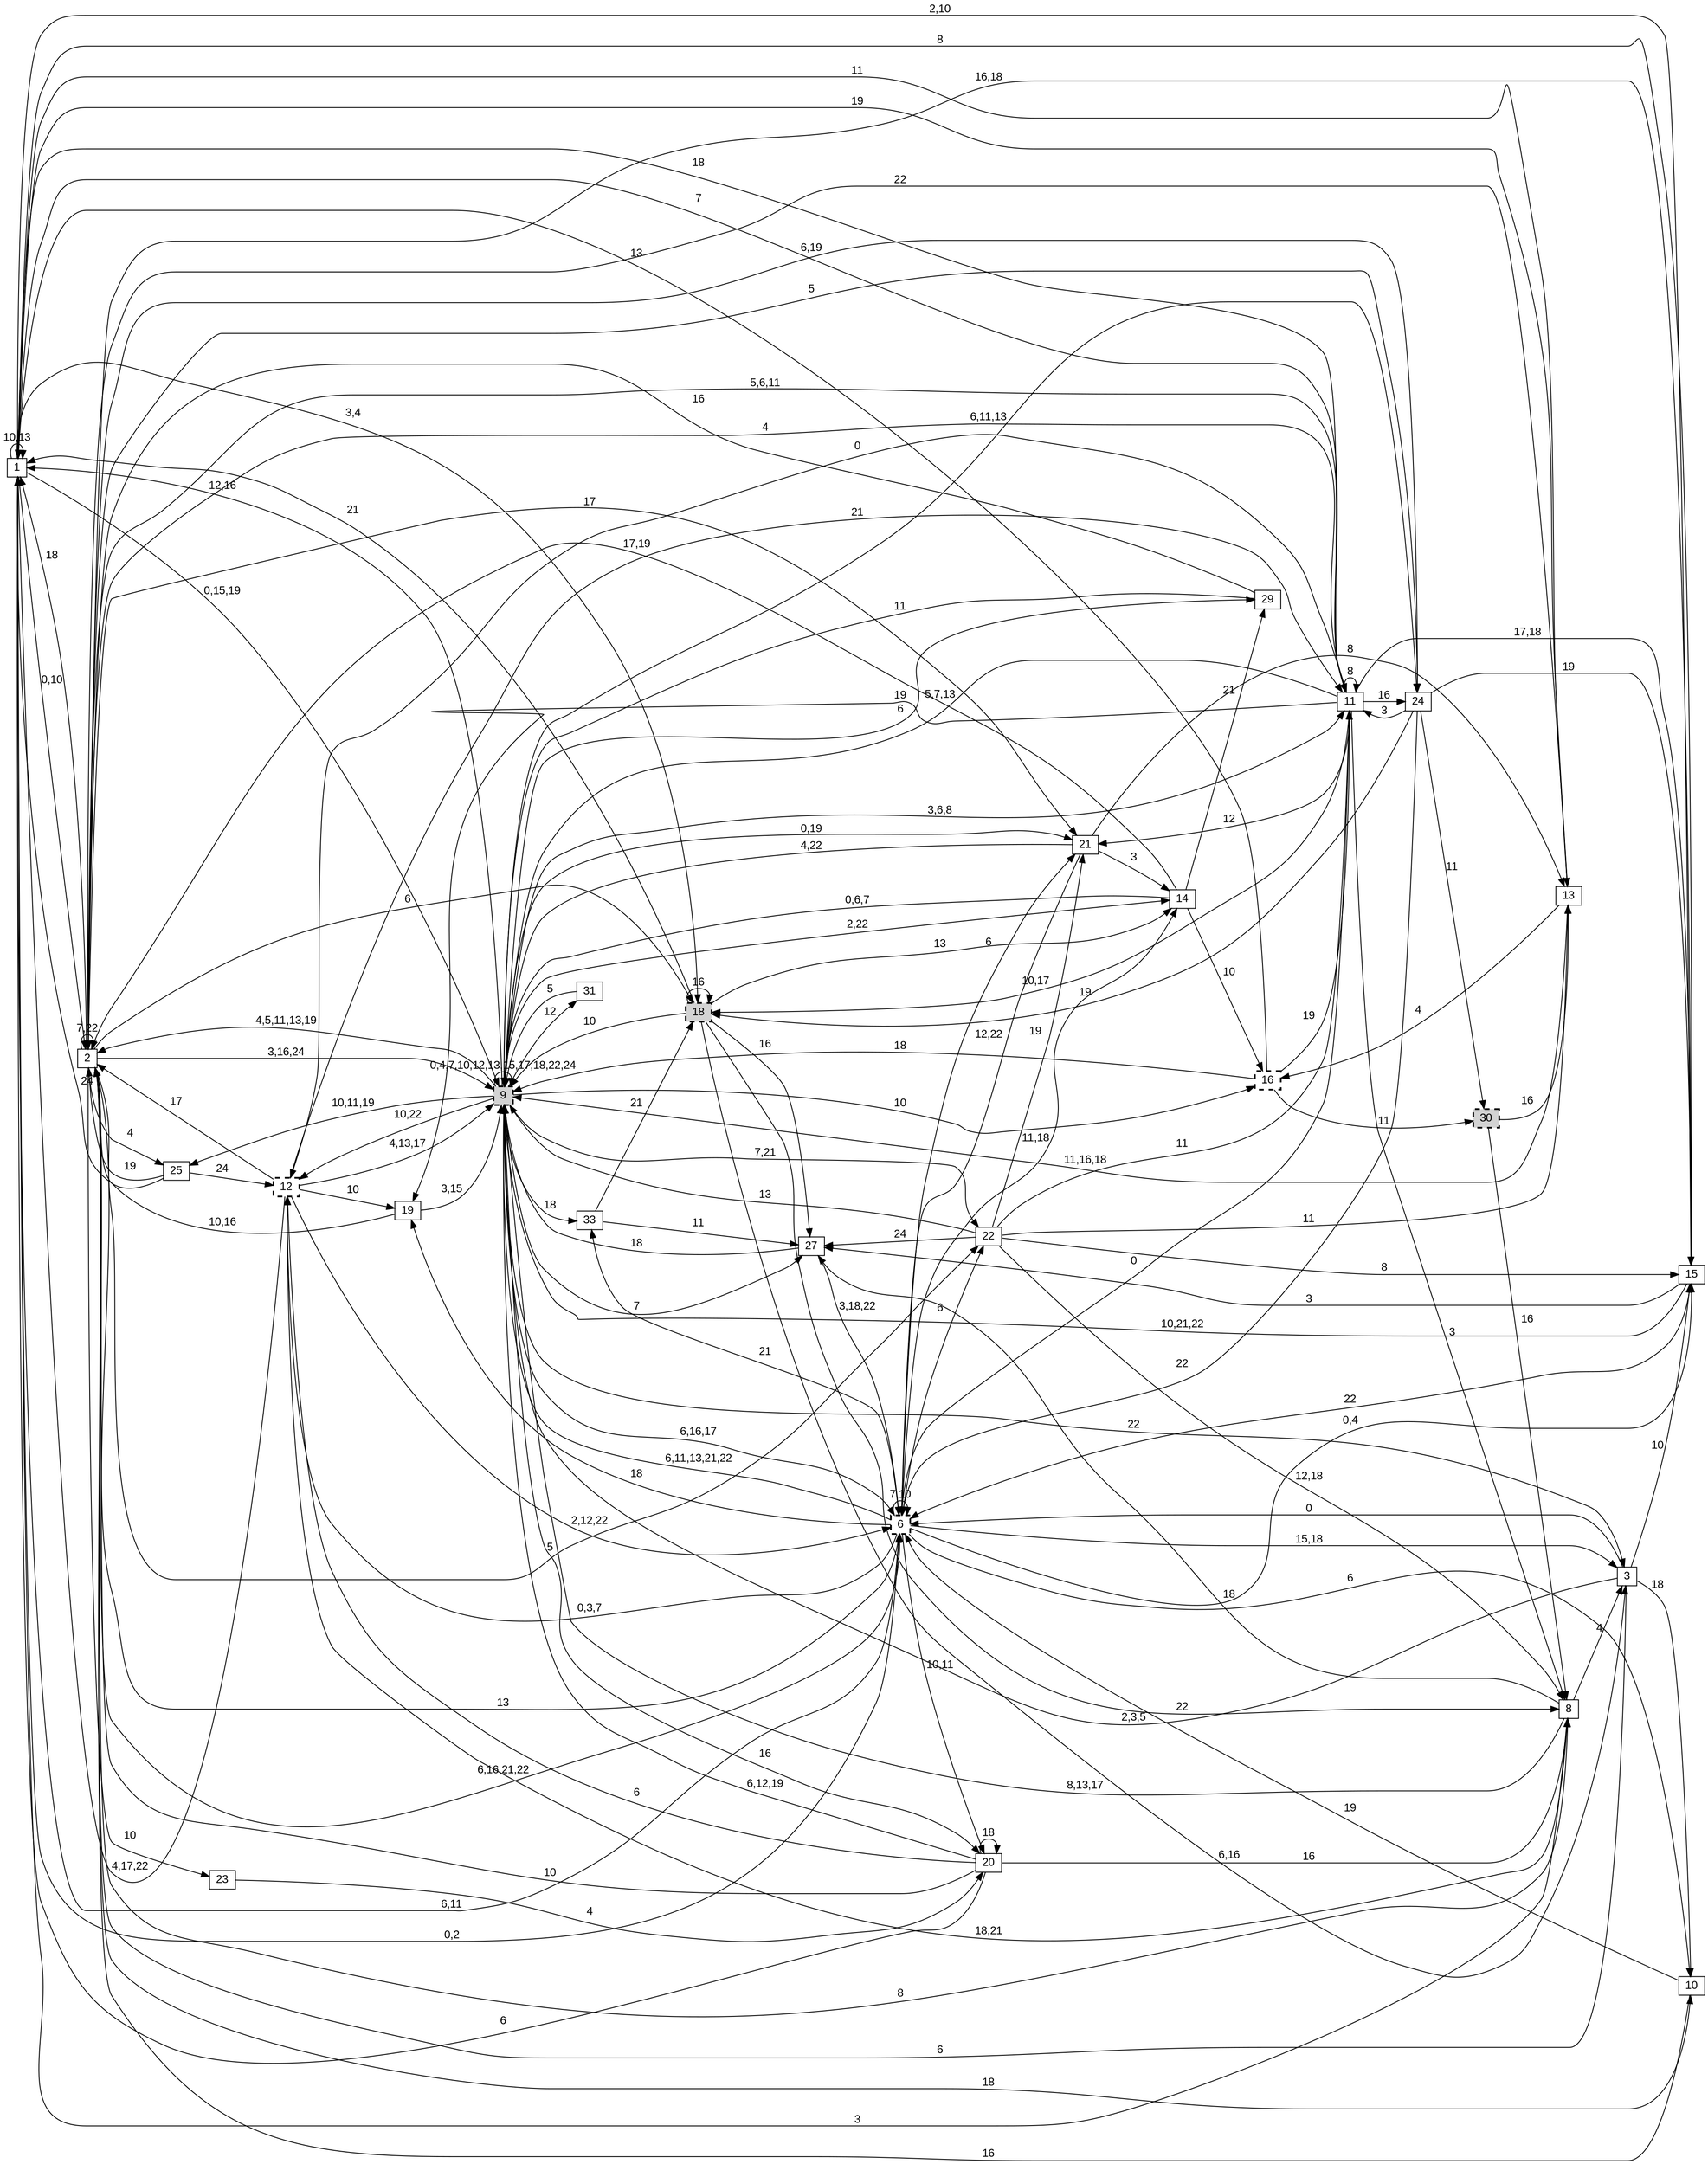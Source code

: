 digraph "NDFA" {
  rankdir=LR
  node [shape=box width=0.1 height=0.1 fontname=Arial]
  edge [fontname=Arial]
/* Estados */
 s1 [label="1" ] /* I:0 F:0 D:0 */
 s2 [label="2" ] /* I:0 F:0 D:0 */
 s3 [label="3" ] /* I:0 F:0 D:0 */
 s6 [label="6" style="bold,dashed"] /* I:0 F:1 D:0 */
 s8 [label="8" ] /* I:0 F:0 D:0 */
 s9 [label="9" style="filled,bold,dashed"] /* I:1 F:1 D:0 */
 s10 [label="10" ] /* I:0 F:0 D:0 */
 s11 [label="11" ] /* I:0 F:0 D:0 */
 s12 [label="12" style="bold,dashed"] /* I:0 F:1 D:0 */
 s13 [label="13" ] /* I:0 F:0 D:0 */
 s14 [label="14" ] /* I:0 F:0 D:0 */
 s15 [label="15" ] /* I:0 F:0 D:0 */
 s16 [label="16" style="bold,dashed"] /* I:0 F:1 D:0 */
 s18 [label="18" style="filled,bold,dashed"] /* I:1 F:1 D:0 */
 s19 [label="19" ] /* I:0 F:0 D:0 */
 s20 [label="20" ] /* I:0 F:0 D:0 */
 s21 [label="21" ] /* I:0 F:0 D:0 */
 s22 [label="22" ] /* I:0 F:0 D:0 */
 s23 [label="23" ] /* I:0 F:0 D:0 */
 s24 [label="24" ] /* I:0 F:0 D:0 */
 s25 [label="25" ] /* I:0 F:0 D:0 */
 s27 [label="27" ] /* I:0 F:0 D:0 */
 s29 [label="29" ] /* I:0 F:0 D:0 */
 s30 [label="30" style="filled,bold,dashed"] /* I:1 F:1 D:0 */
 s31 [label="31" ] /* I:0 F:0 D:0 */
 s33 [label="33" ] /* I:0 F:0 D:0 */
/* Transiciones */
  s1 -> s1 [label="10,13"]
  s1 -> s2 [label="0,10"]
  s1 -> s6 [label="6,11"]
  s1 -> s9 [label="0,15,19"]
  s1 -> s11 [label="18"]
  s1 -> s13 [label="19"]
  s1 -> s15 [label="2,10"]
  s1 -> s18 [label="3,4"]
  s2 -> s1 [label="18"]
  s2 -> s2 [label="7,22"]
  s2 -> s6 [label="6,16,21,22"]
  s2 -> s8 [label="8"]
  s2 -> s9 [label="3,16,24"]
  s2 -> s10 [label="18"]
  s2 -> s11 [label="4"]
  s2 -> s13 [label="22"]
  s2 -> s18 [label="6"]
  s2 -> s21 [label="17"]
  s2 -> s22 [label="5"]
  s2 -> s23 [label="10"]
  s2 -> s24 [label="6,19"]
  s2 -> s25 [label="4"]
  s3 -> s2 [label="6"]
  s3 -> s6 [label="0"]
  s3 -> s9 [label="2,3,5"]
  s3 -> s10 [label="18"]
  s3 -> s15 [label="10"]
  s6 -> s1 [label="0,2"]
  s6 -> s2 [label="13"]
  s6 -> s3 [label="15,18"]
  s6 -> s6 [label="7,10"]
  s6 -> s9 [label="6,11,13,21,22"]
  s6 -> s10 [label="6"]
  s6 -> s11 [label="0"]
  s6 -> s12 [label="0,3,7"]
  s6 -> s14 [label="11,18"]
  s6 -> s15 [label="0,4"]
  s6 -> s19 [label="18"]
  s6 -> s20 [label="10,11"]
  s6 -> s21 [label="6"]
  s6 -> s22 [label="6"]
  s6 -> s33 [label="21"]
  s8 -> s1 [label="3"]
  s8 -> s3 [label="4"]
  s8 -> s9 [label="8,13,17"]
  s8 -> s27 [label="18"]
  s9 -> s1 [label="12,16"]
  s9 -> s2 [label="4,5,11,13,19"]
  s9 -> s3 [label="22"]
  s9 -> s6 [label="6,16,17"]
  s9 -> s9 [label="0,4,7,10,12,13,15,17,18,22,24"]
  s9 -> s11 [label="3,6,8"]
  s9 -> s12 [label="10,22"]
  s9 -> s14 [label="2,22"]
  s9 -> s16 [label="10"]
  s9 -> s20 [label="16"]
  s9 -> s21 [label="0,19"]
  s9 -> s22 [label="7,21"]
  s9 -> s24 [label="6,11,13"]
  s9 -> s25 [label="10,11,19"]
  s9 -> s27 [label="7"]
  s9 -> s29 [label="6"]
  s9 -> s31 [label="12"]
  s9 -> s33 [label="18"]
  s10 -> s2 [label="16"]
  s10 -> s6 [label="19"]
  s11 -> s1 [label="7"]
  s11 -> s2 [label="5,6,11"]
  s11 -> s8 [label="3"]
  s11 -> s9 [label="5,7,13"]
  s11 -> s11 [label="8"]
  s11 -> s12 [label="0"]
  s11 -> s15 [label="17,18"]
  s11 -> s18 [label="10,17"]
  s11 -> s19 [label="19"]
  s11 -> s21 [label="12"]
  s11 -> s24 [label="16"]
  s12 -> s1 [label="4,17,22"]
  s12 -> s2 [label="17"]
  s12 -> s6 [label="2,12,22"]
  s12 -> s8 [label="18,21"]
  s12 -> s9 [label="4,13,17"]
  s12 -> s11 [label="21"]
  s12 -> s19 [label="10"]
  s13 -> s1 [label="11"]
  s13 -> s9 [label="11,16,18"]
  s13 -> s16 [label="4"]
  s14 -> s2 [label="17,19"]
  s14 -> s9 [label="0,6,7"]
  s14 -> s16 [label="10"]
  s14 -> s29 [label="21"]
  s15 -> s1 [label="8"]
  s15 -> s2 [label="16,18"]
  s15 -> s6 [label="22"]
  s15 -> s9 [label="10,21,22"]
  s15 -> s27 [label="3"]
  s16 -> s1 [label="13"]
  s16 -> s9 [label="18"]
  s16 -> s11 [label="19"]
  s16 -> s30 [label="11"]
  s18 -> s1 [label="21"]
  s18 -> s3 [label="6,16"]
  s18 -> s8 [label="22"]
  s18 -> s9 [label="10"]
  s18 -> s14 [label="13"]
  s18 -> s18 [label="16"]
  s18 -> s27 [label="16"]
  s19 -> s2 [label="10,16"]
  s19 -> s9 [label="3,15"]
  s20 -> s1 [label="6"]
  s20 -> s2 [label="10"]
  s20 -> s8 [label="16"]
  s20 -> s9 [label="6,12,19"]
  s20 -> s12 [label="6"]
  s20 -> s20 [label="18"]
  s21 -> s6 [label="12,22"]
  s21 -> s9 [label="4,22"]
  s21 -> s13 [label="8"]
  s21 -> s14 [label="3"]
  s22 -> s8 [label="12,18"]
  s22 -> s9 [label="13"]
  s22 -> s11 [label="11"]
  s22 -> s13 [label="11"]
  s22 -> s15 [label="8"]
  s22 -> s21 [label="19"]
  s22 -> s27 [label="24"]
  s23 -> s20 [label="4"]
  s24 -> s2 [label="5"]
  s24 -> s6 [label="22"]
  s24 -> s11 [label="3"]
  s24 -> s15 [label="19"]
  s24 -> s18 [label="19"]
  s24 -> s30 [label="11"]
  s25 -> s1 [label="24"]
  s25 -> s2 [label="19"]
  s25 -> s12 [label="24"]
  s27 -> s6 [label="3,18,22"]
  s27 -> s9 [label="18"]
  s29 -> s2 [label="16"]
  s29 -> s9 [label="11"]
  s30 -> s8 [label="16"]
  s30 -> s13 [label="16"]
  s31 -> s9 [label="5"]
  s33 -> s18 [label="21"]
  s33 -> s27 [label="11"]
}
